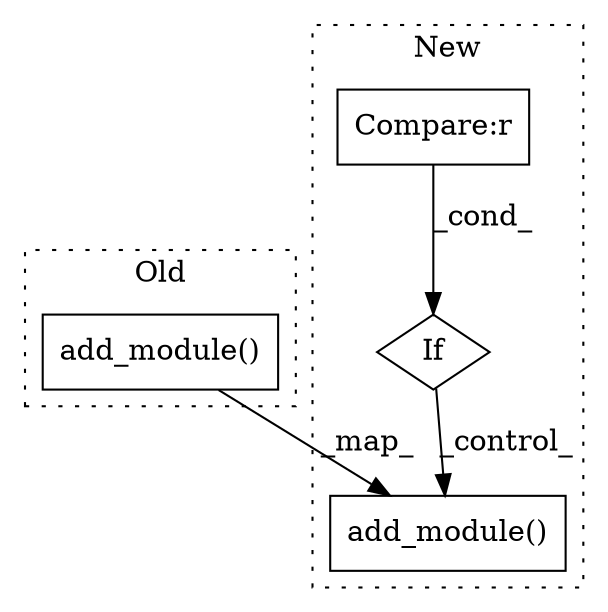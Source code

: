 digraph G {
subgraph cluster0 {
1 [label="add_module()" a="75" s="659,703" l="25,1" shape="box"];
label = "Old";
style="dotted";
}
subgraph cluster1 {
2 [label="add_module()" a="75" s="830,907" l="25,1" shape="box"];
3 [label="If" a="96" s="704" l="3" shape="diamond"];
4 [label="Compare:r" a="40" s="707" l="14" shape="box"];
label = "New";
style="dotted";
}
1 -> 2 [label="_map_"];
3 -> 2 [label="_control_"];
4 -> 3 [label="_cond_"];
}
